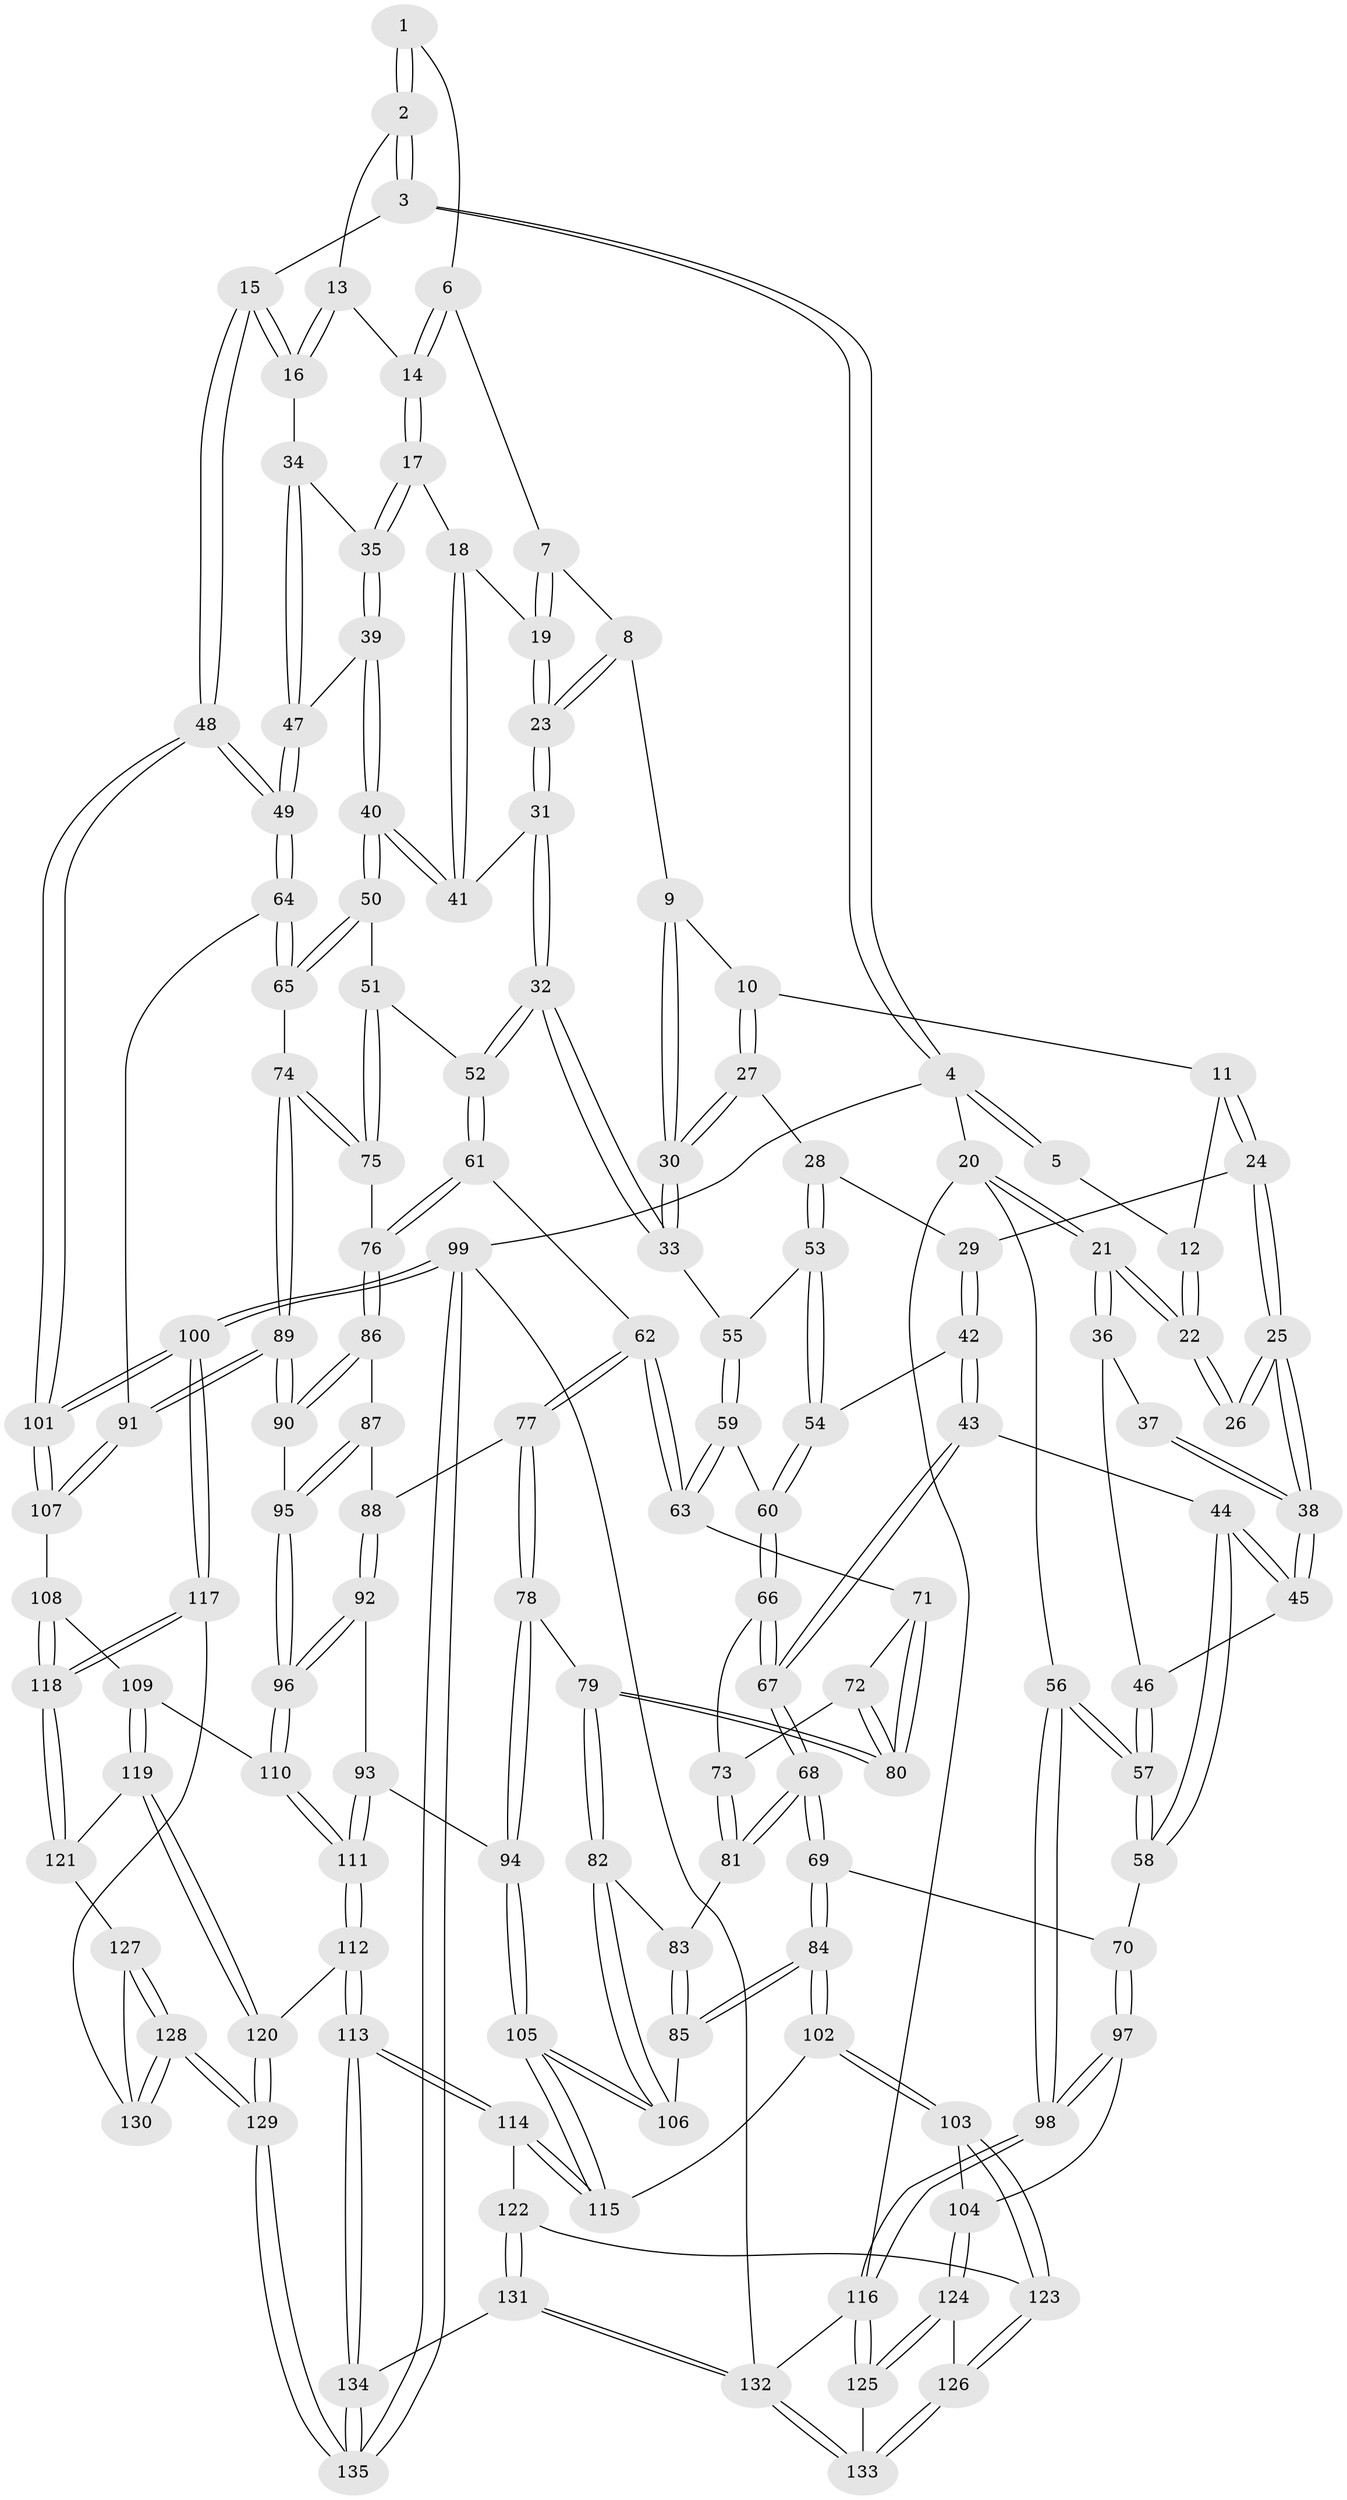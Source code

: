 // coarse degree distribution, {3: 0.09574468085106383, 4: 0.3723404255319149, 6: 0.0851063829787234, 5: 0.425531914893617, 2: 0.010638297872340425, 7: 0.010638297872340425}
// Generated by graph-tools (version 1.1) at 2025/52/02/27/25 19:52:39]
// undirected, 135 vertices, 334 edges
graph export_dot {
graph [start="1"]
  node [color=gray90,style=filled];
  1 [pos="+0.8138655348930134+0"];
  2 [pos="+0.9880004247733777+0.04114874626081947"];
  3 [pos="+1+0.046403119933141494"];
  4 [pos="+1+0"];
  5 [pos="+0.813844422462861+0"];
  6 [pos="+0.8115611634990768+0"];
  7 [pos="+0.6547737979527016+0.07292020715490838"];
  8 [pos="+0.4768160635914415+0"];
  9 [pos="+0.4548057772421825+0"];
  10 [pos="+0.363679620141899+0"];
  11 [pos="+0.360998839762167+0"];
  12 [pos="+0.35017160817730814+0"];
  13 [pos="+0.9645367083078641+0.056258191177231624"];
  14 [pos="+0.8364301664766659+0.05403561787131858"];
  15 [pos="+1+0.24698695728367473"];
  16 [pos="+1+0.1713555763318986"];
  17 [pos="+0.8326482800502758+0.07302584060609821"];
  18 [pos="+0.780533658059863+0.0990450346933112"];
  19 [pos="+0.6799488820703135+0.11773628013632148"];
  20 [pos="+0+0"];
  21 [pos="+0+0"];
  22 [pos="+0+0"];
  23 [pos="+0.6431457107396646+0.19119993273137711"];
  24 [pos="+0.26310421902751074+0.09882772525779575"];
  25 [pos="+0.22239557947615607+0.15024488453827406"];
  26 [pos="+0.12412260818481027+0.10757993362480758"];
  27 [pos="+0.37947203730952733+0.22357295678310848"];
  28 [pos="+0.3700487237287492+0.23156011137421978"];
  29 [pos="+0.30156914025388837+0.16358546968046253"];
  30 [pos="+0.503319109967925+0.20754033610076084"];
  31 [pos="+0.6428204757860317+0.19243845367625692"];
  32 [pos="+0.6041618999231235+0.24460179893929124"];
  33 [pos="+0.5148248167400014+0.21903019690928408"];
  34 [pos="+0.978040010688513+0.16957381903292837"];
  35 [pos="+0.8501329059280502+0.10325586209409506"];
  36 [pos="+0.0895833194324392+0.17776804658727133"];
  37 [pos="+0.11873126166161341+0.15551396700732412"];
  38 [pos="+0.21218306733725387+0.17501517386042773"];
  39 [pos="+0.8360864509763272+0.2731903045960738"];
  40 [pos="+0.8160521658091214+0.2829172896773321"];
  41 [pos="+0.7544089862028149+0.21741179415662462"];
  42 [pos="+0.2838558889688685+0.29603356341710274"];
  43 [pos="+0.28058576750426234+0.296427636090614"];
  44 [pos="+0.26661658009702627+0.29376060632495904"];
  45 [pos="+0.20822098059728045+0.20518961879995745"];
  46 [pos="+0.08559909073123381+0.25413214795335753"];
  47 [pos="+0.8599958018828504+0.2770247612899676"];
  48 [pos="+1+0.4628820848918445"];
  49 [pos="+1+0.461252543552182"];
  50 [pos="+0.8081432743121351+0.2929307158601353"];
  51 [pos="+0.7176796007914082+0.33460573601749843"];
  52 [pos="+0.6315856383179361+0.32277235703342894"];
  53 [pos="+0.35680198453126244+0.25473817796049464"];
  54 [pos="+0.32166177901815196+0.295300668529736"];
  55 [pos="+0.46582320057563575+0.30437564035787545"];
  56 [pos="+0+0.42764067167678205"];
  57 [pos="+0+0.3792599515261764"];
  58 [pos="+0.1326729150922342+0.3867764596194665"];
  59 [pos="+0.4586417122751959+0.3343036105966165"];
  60 [pos="+0.3655730068191555+0.34616948563248406"];
  61 [pos="+0.6232912020670472+0.33823485938608716"];
  62 [pos="+0.558100624545772+0.4087209548021774"];
  63 [pos="+0.5009337144874727+0.39506066767398673"];
  64 [pos="+1+0.4764857210634164"];
  65 [pos="+0.846270015187682+0.43947036701988607"];
  66 [pos="+0.36559070162235374+0.346418348407677"];
  67 [pos="+0.2801649618462254+0.4461138471031889"];
  68 [pos="+0.27690120927928763+0.45996356186115583"];
  69 [pos="+0.2550405964196487+0.480439302785862"];
  70 [pos="+0.2398177349023124+0.4727814297139853"];
  71 [pos="+0.49786864041142265+0.39688865589925243"];
  72 [pos="+0.4119742130277945+0.43736107627553444"];
  73 [pos="+0.3908070049850871+0.4341168949993887"];
  74 [pos="+0.807625778598821+0.45569928687073463"];
  75 [pos="+0.7503190517032442+0.4236271438169277"];
  76 [pos="+0.6921679994008285+0.46705742045726373"];
  77 [pos="+0.5639629111088843+0.45763897780804086"];
  78 [pos="+0.5067015369216628+0.5325342359344288"];
  79 [pos="+0.4643930489387339+0.5310872723381845"];
  80 [pos="+0.4547999223627516+0.5080254422757581"];
  81 [pos="+0.3818164760020622+0.44203049319274934"];
  82 [pos="+0.43116504771430775+0.5525515979649525"];
  83 [pos="+0.3800313137782327+0.46388613190841327"];
  84 [pos="+0.2826352148490114+0.5929834150961427"];
  85 [pos="+0.3405501848432545+0.5920398442168058"];
  86 [pos="+0.6863542221646507+0.48604078266415063"];
  87 [pos="+0.632553468502642+0.4988885169173919"];
  88 [pos="+0.5674680220017354+0.4602647798826645"];
  89 [pos="+0.7646266017531839+0.5567248090116267"];
  90 [pos="+0.7444775949986616+0.5476216360012917"];
  91 [pos="+0.7917183335456442+0.6136437310867798"];
  92 [pos="+0.6010785869023919+0.606151515047619"];
  93 [pos="+0.5491613028993152+0.5973692520080105"];
  94 [pos="+0.5384015037710779+0.5942816630063914"];
  95 [pos="+0.6334154016874421+0.5769992984695195"];
  96 [pos="+0.6139514610204275+0.6101281616887784"];
  97 [pos="+0.008973332838979319+0.6170941308601526"];
  98 [pos="+0+0.5474185414485414"];
  99 [pos="+1+1"];
  100 [pos="+1+0.9536619626371815"];
  101 [pos="+1+0.7044428752308715"];
  102 [pos="+0.21738932504550806+0.661749109580575"];
  103 [pos="+0.17382934262561398+0.7029651935917228"];
  104 [pos="+0.17173338652400436+0.7019278031898283"];
  105 [pos="+0.44988070680124864+0.6935144704744812"];
  106 [pos="+0.3772324177176267+0.6005550469404077"];
  107 [pos="+0.7885815387163313+0.638977942843767"];
  108 [pos="+0.777268109456106+0.6628043140313197"];
  109 [pos="+0.7244331779788377+0.6885934635704049"];
  110 [pos="+0.6532924103096146+0.6863634688285749"];
  111 [pos="+0.5546697803932643+0.7831385607352108"];
  112 [pos="+0.5003821666391806+0.8425967571400867"];
  113 [pos="+0.49608770831198856+0.8435146455366274"];
  114 [pos="+0.4821404963732058+0.8360951371145515"];
  115 [pos="+0.45683947266440184+0.7326500390233766"];
  116 [pos="+0+0.7741021160111329"];
  117 [pos="+0.9538718398124113+0.8557742526890013"];
  118 [pos="+0.9024070477044615+0.8216941291888941"];
  119 [pos="+0.7295778909304288+0.8171771006273952"];
  120 [pos="+0.6095867771972003+0.8759075721583316"];
  121 [pos="+0.7345434567481802+0.8196764767598619"];
  122 [pos="+0.3450328472656856+0.8480371307768504"];
  123 [pos="+0.21808187444216393+0.8327573836747437"];
  124 [pos="+0.0017362651891017248+0.8376141223632445"];
  125 [pos="+0+0.8082981136905095"];
  126 [pos="+0.18808000407916559+0.8795435044558927"];
  127 [pos="+0.7460829167938252+0.8548980229984177"];
  128 [pos="+0.7325734101681529+0.9649708918525328"];
  129 [pos="+0.7171960851384865+0.9799959611424526"];
  130 [pos="+0.8157697450663592+0.9102685621460158"];
  131 [pos="+0.33236281012518654+1"];
  132 [pos="+0.08812348272428291+1"];
  133 [pos="+0.15433513339805602+0.9701935208608902"];
  134 [pos="+0.4874887937759177+1"];
  135 [pos="+0.7434143186913074+1"];
  1 -- 2;
  1 -- 2;
  1 -- 6;
  2 -- 3;
  2 -- 3;
  2 -- 13;
  3 -- 4;
  3 -- 4;
  3 -- 15;
  4 -- 5;
  4 -- 5;
  4 -- 20;
  4 -- 99;
  5 -- 12;
  6 -- 7;
  6 -- 14;
  6 -- 14;
  7 -- 8;
  7 -- 19;
  7 -- 19;
  8 -- 9;
  8 -- 23;
  8 -- 23;
  9 -- 10;
  9 -- 30;
  9 -- 30;
  10 -- 11;
  10 -- 27;
  10 -- 27;
  11 -- 12;
  11 -- 24;
  11 -- 24;
  12 -- 22;
  12 -- 22;
  13 -- 14;
  13 -- 16;
  13 -- 16;
  14 -- 17;
  14 -- 17;
  15 -- 16;
  15 -- 16;
  15 -- 48;
  15 -- 48;
  16 -- 34;
  17 -- 18;
  17 -- 35;
  17 -- 35;
  18 -- 19;
  18 -- 41;
  18 -- 41;
  19 -- 23;
  19 -- 23;
  20 -- 21;
  20 -- 21;
  20 -- 56;
  20 -- 116;
  21 -- 22;
  21 -- 22;
  21 -- 36;
  21 -- 36;
  22 -- 26;
  22 -- 26;
  23 -- 31;
  23 -- 31;
  24 -- 25;
  24 -- 25;
  24 -- 29;
  25 -- 26;
  25 -- 26;
  25 -- 38;
  25 -- 38;
  27 -- 28;
  27 -- 30;
  27 -- 30;
  28 -- 29;
  28 -- 53;
  28 -- 53;
  29 -- 42;
  29 -- 42;
  30 -- 33;
  30 -- 33;
  31 -- 32;
  31 -- 32;
  31 -- 41;
  32 -- 33;
  32 -- 33;
  32 -- 52;
  32 -- 52;
  33 -- 55;
  34 -- 35;
  34 -- 47;
  34 -- 47;
  35 -- 39;
  35 -- 39;
  36 -- 37;
  36 -- 46;
  37 -- 38;
  37 -- 38;
  38 -- 45;
  38 -- 45;
  39 -- 40;
  39 -- 40;
  39 -- 47;
  40 -- 41;
  40 -- 41;
  40 -- 50;
  40 -- 50;
  42 -- 43;
  42 -- 43;
  42 -- 54;
  43 -- 44;
  43 -- 67;
  43 -- 67;
  44 -- 45;
  44 -- 45;
  44 -- 58;
  44 -- 58;
  45 -- 46;
  46 -- 57;
  46 -- 57;
  47 -- 49;
  47 -- 49;
  48 -- 49;
  48 -- 49;
  48 -- 101;
  48 -- 101;
  49 -- 64;
  49 -- 64;
  50 -- 51;
  50 -- 65;
  50 -- 65;
  51 -- 52;
  51 -- 75;
  51 -- 75;
  52 -- 61;
  52 -- 61;
  53 -- 54;
  53 -- 54;
  53 -- 55;
  54 -- 60;
  54 -- 60;
  55 -- 59;
  55 -- 59;
  56 -- 57;
  56 -- 57;
  56 -- 98;
  56 -- 98;
  57 -- 58;
  57 -- 58;
  58 -- 70;
  59 -- 60;
  59 -- 63;
  59 -- 63;
  60 -- 66;
  60 -- 66;
  61 -- 62;
  61 -- 76;
  61 -- 76;
  62 -- 63;
  62 -- 63;
  62 -- 77;
  62 -- 77;
  63 -- 71;
  64 -- 65;
  64 -- 65;
  64 -- 91;
  65 -- 74;
  66 -- 67;
  66 -- 67;
  66 -- 73;
  67 -- 68;
  67 -- 68;
  68 -- 69;
  68 -- 69;
  68 -- 81;
  68 -- 81;
  69 -- 70;
  69 -- 84;
  69 -- 84;
  70 -- 97;
  70 -- 97;
  71 -- 72;
  71 -- 80;
  71 -- 80;
  72 -- 73;
  72 -- 80;
  72 -- 80;
  73 -- 81;
  73 -- 81;
  74 -- 75;
  74 -- 75;
  74 -- 89;
  74 -- 89;
  75 -- 76;
  76 -- 86;
  76 -- 86;
  77 -- 78;
  77 -- 78;
  77 -- 88;
  78 -- 79;
  78 -- 94;
  78 -- 94;
  79 -- 80;
  79 -- 80;
  79 -- 82;
  79 -- 82;
  81 -- 83;
  82 -- 83;
  82 -- 106;
  82 -- 106;
  83 -- 85;
  83 -- 85;
  84 -- 85;
  84 -- 85;
  84 -- 102;
  84 -- 102;
  85 -- 106;
  86 -- 87;
  86 -- 90;
  86 -- 90;
  87 -- 88;
  87 -- 95;
  87 -- 95;
  88 -- 92;
  88 -- 92;
  89 -- 90;
  89 -- 90;
  89 -- 91;
  89 -- 91;
  90 -- 95;
  91 -- 107;
  91 -- 107;
  92 -- 93;
  92 -- 96;
  92 -- 96;
  93 -- 94;
  93 -- 111;
  93 -- 111;
  94 -- 105;
  94 -- 105;
  95 -- 96;
  95 -- 96;
  96 -- 110;
  96 -- 110;
  97 -- 98;
  97 -- 98;
  97 -- 104;
  98 -- 116;
  98 -- 116;
  99 -- 100;
  99 -- 100;
  99 -- 135;
  99 -- 135;
  99 -- 132;
  100 -- 101;
  100 -- 101;
  100 -- 117;
  100 -- 117;
  101 -- 107;
  101 -- 107;
  102 -- 103;
  102 -- 103;
  102 -- 115;
  103 -- 104;
  103 -- 123;
  103 -- 123;
  104 -- 124;
  104 -- 124;
  105 -- 106;
  105 -- 106;
  105 -- 115;
  105 -- 115;
  107 -- 108;
  108 -- 109;
  108 -- 118;
  108 -- 118;
  109 -- 110;
  109 -- 119;
  109 -- 119;
  110 -- 111;
  110 -- 111;
  111 -- 112;
  111 -- 112;
  112 -- 113;
  112 -- 113;
  112 -- 120;
  113 -- 114;
  113 -- 114;
  113 -- 134;
  113 -- 134;
  114 -- 115;
  114 -- 115;
  114 -- 122;
  116 -- 125;
  116 -- 125;
  116 -- 132;
  117 -- 118;
  117 -- 118;
  117 -- 130;
  118 -- 121;
  118 -- 121;
  119 -- 120;
  119 -- 120;
  119 -- 121;
  120 -- 129;
  120 -- 129;
  121 -- 127;
  122 -- 123;
  122 -- 131;
  122 -- 131;
  123 -- 126;
  123 -- 126;
  124 -- 125;
  124 -- 125;
  124 -- 126;
  125 -- 133;
  126 -- 133;
  126 -- 133;
  127 -- 128;
  127 -- 128;
  127 -- 130;
  128 -- 129;
  128 -- 129;
  128 -- 130;
  128 -- 130;
  129 -- 135;
  129 -- 135;
  131 -- 132;
  131 -- 132;
  131 -- 134;
  132 -- 133;
  132 -- 133;
  134 -- 135;
  134 -- 135;
}
